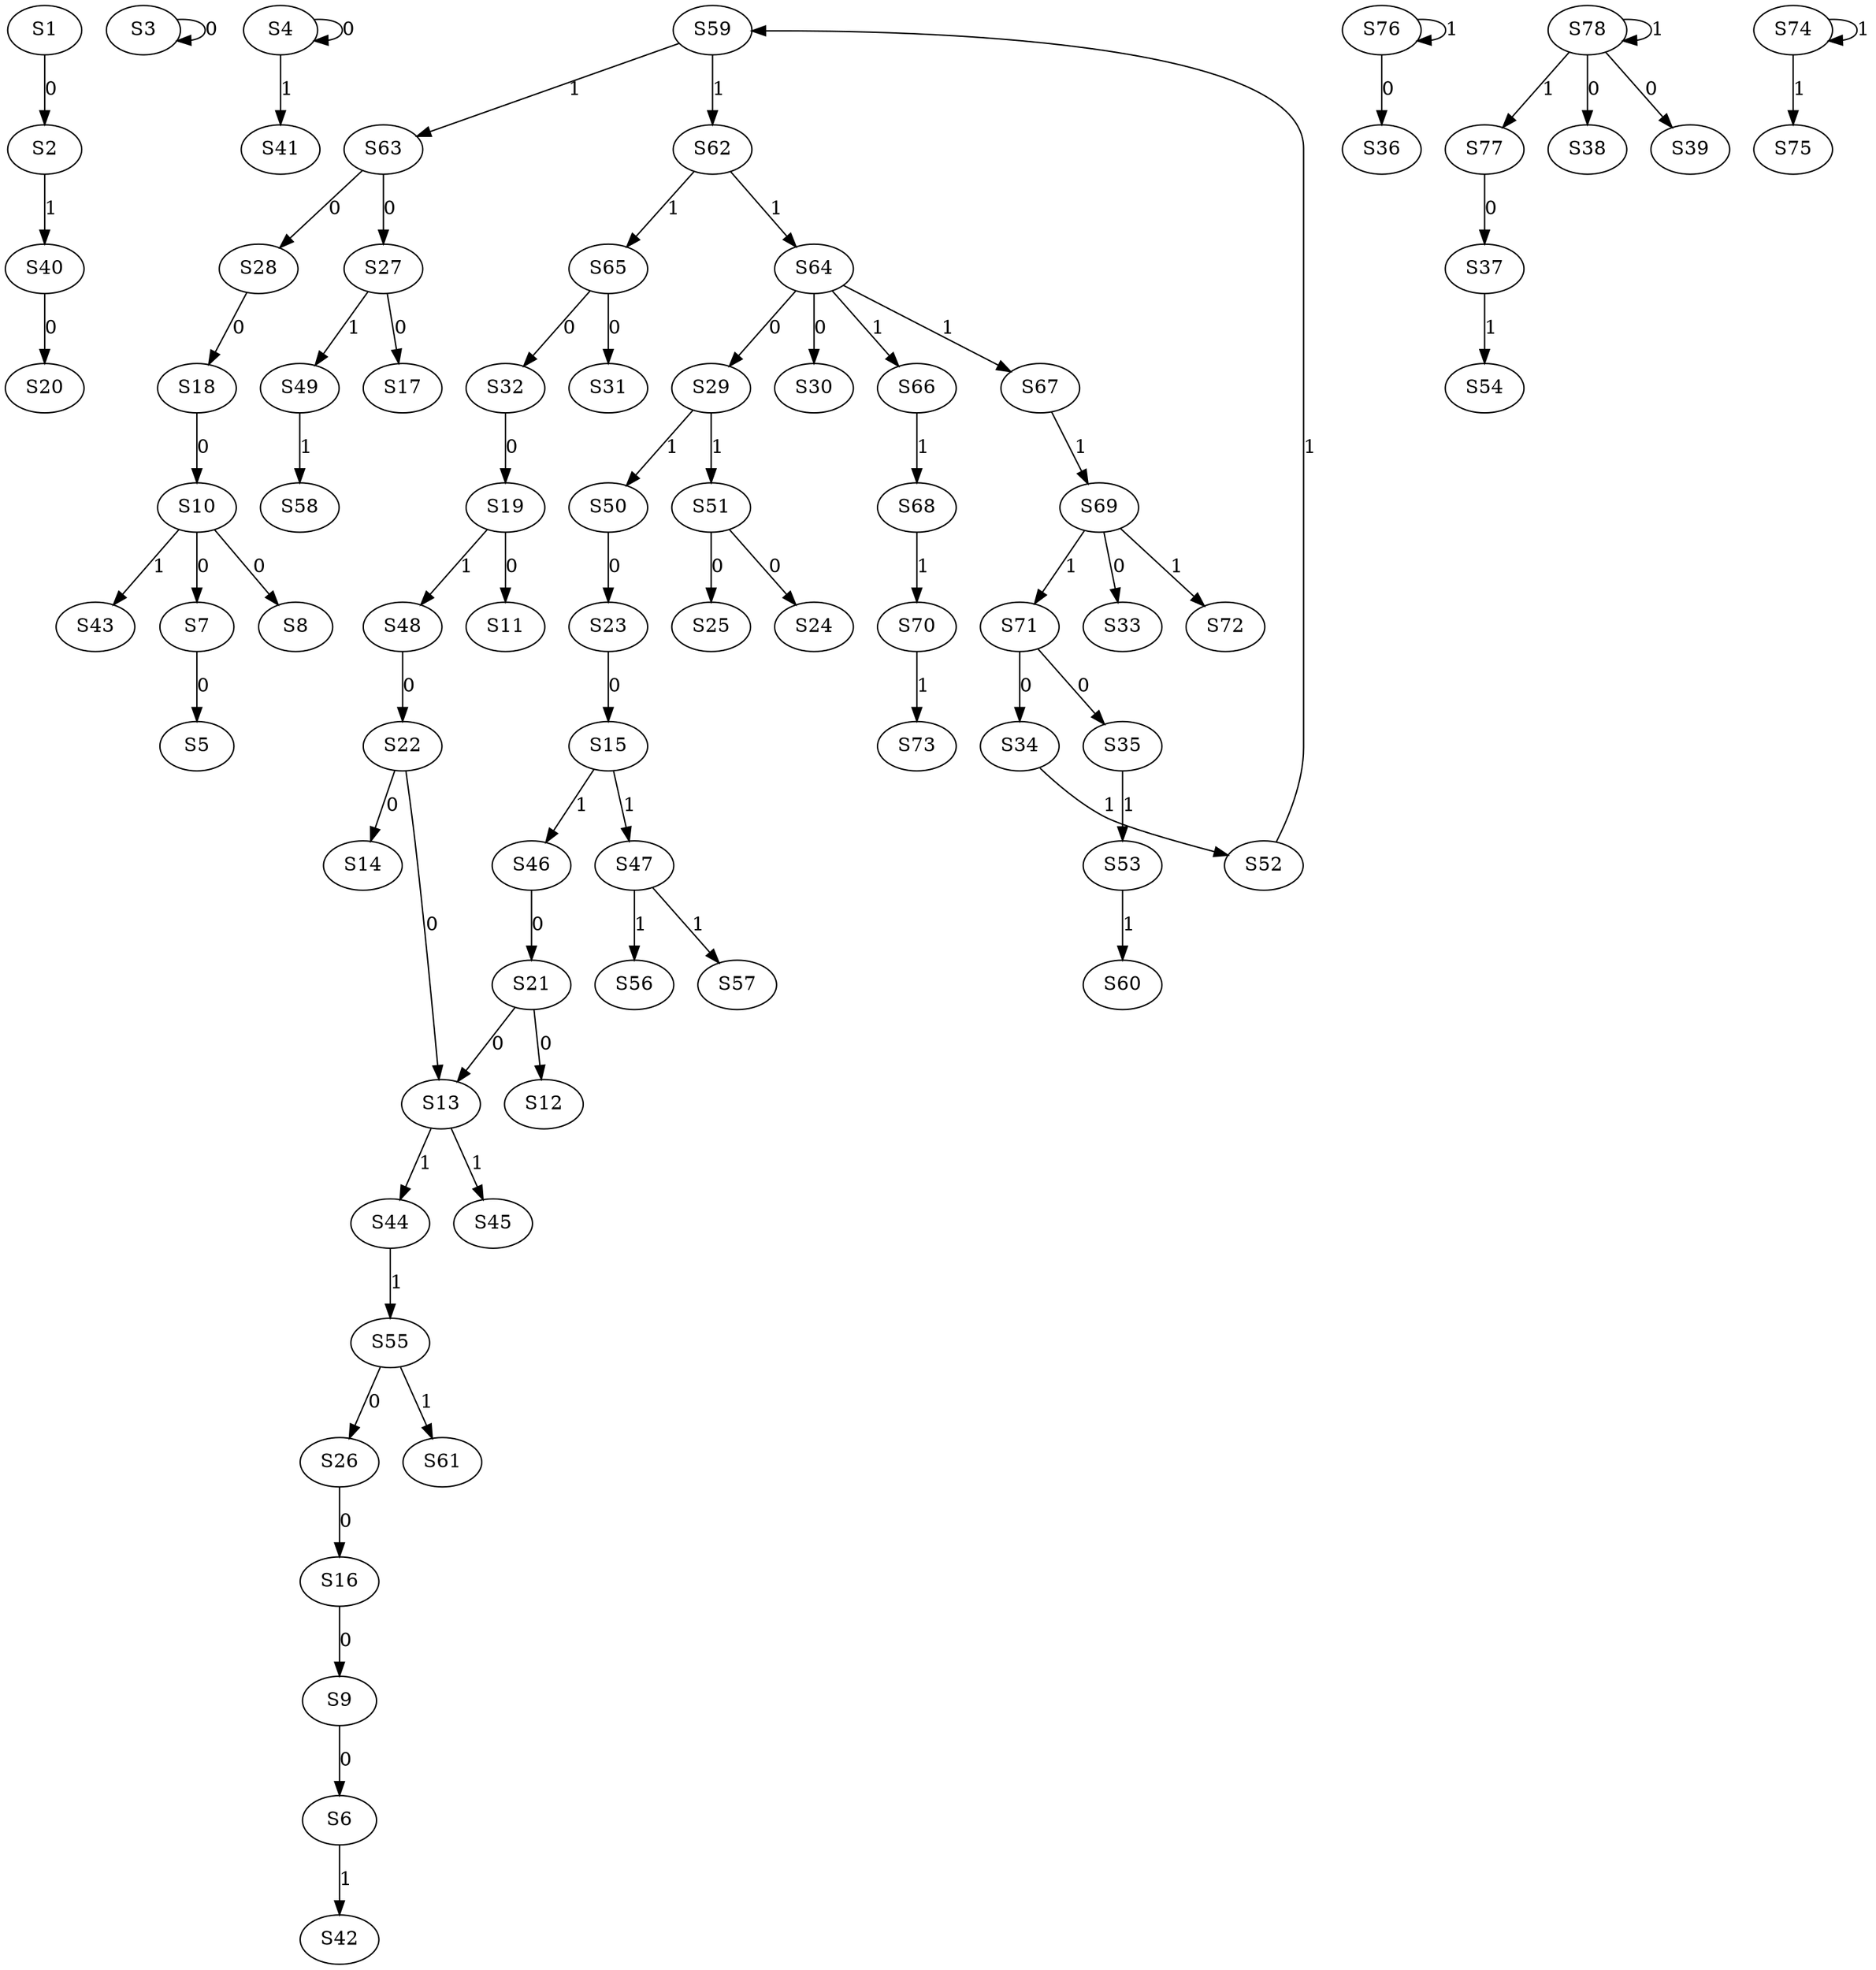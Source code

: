 strict digraph {
	S1 -> S2 [ label = 0 ];
	S3 -> S3 [ label = 0 ];
	S4 -> S4 [ label = 0 ];
	S7 -> S5 [ label = 0 ];
	S9 -> S6 [ label = 0 ];
	S10 -> S7 [ label = 0 ];
	S10 -> S8 [ label = 0 ];
	S16 -> S9 [ label = 0 ];
	S18 -> S10 [ label = 0 ];
	S19 -> S11 [ label = 0 ];
	S21 -> S12 [ label = 0 ];
	S21 -> S13 [ label = 0 ];
	S22 -> S14 [ label = 0 ];
	S23 -> S15 [ label = 0 ];
	S26 -> S16 [ label = 0 ];
	S27 -> S17 [ label = 0 ];
	S28 -> S18 [ label = 0 ];
	S32 -> S19 [ label = 0 ];
	S40 -> S20 [ label = 0 ];
	S46 -> S21 [ label = 0 ];
	S48 -> S22 [ label = 0 ];
	S50 -> S23 [ label = 0 ];
	S51 -> S24 [ label = 0 ];
	S51 -> S25 [ label = 0 ];
	S55 -> S26 [ label = 0 ];
	S63 -> S27 [ label = 0 ];
	S63 -> S28 [ label = 0 ];
	S64 -> S29 [ label = 0 ];
	S64 -> S30 [ label = 0 ];
	S65 -> S31 [ label = 0 ];
	S65 -> S32 [ label = 0 ];
	S69 -> S33 [ label = 0 ];
	S71 -> S34 [ label = 0 ];
	S71 -> S35 [ label = 0 ];
	S76 -> S36 [ label = 0 ];
	S77 -> S37 [ label = 0 ];
	S78 -> S38 [ label = 0 ];
	S78 -> S39 [ label = 0 ];
	S2 -> S40 [ label = 1 ];
	S4 -> S41 [ label = 1 ];
	S6 -> S42 [ label = 1 ];
	S10 -> S43 [ label = 1 ];
	S13 -> S44 [ label = 1 ];
	S13 -> S45 [ label = 1 ];
	S15 -> S46 [ label = 1 ];
	S15 -> S47 [ label = 1 ];
	S19 -> S48 [ label = 1 ];
	S27 -> S49 [ label = 1 ];
	S29 -> S50 [ label = 1 ];
	S29 -> S51 [ label = 1 ];
	S34 -> S52 [ label = 1 ];
	S35 -> S53 [ label = 1 ];
	S37 -> S54 [ label = 1 ];
	S44 -> S55 [ label = 1 ];
	S47 -> S56 [ label = 1 ];
	S47 -> S57 [ label = 1 ];
	S49 -> S58 [ label = 1 ];
	S52 -> S59 [ label = 1 ];
	S53 -> S60 [ label = 1 ];
	S55 -> S61 [ label = 1 ];
	S59 -> S62 [ label = 1 ];
	S59 -> S63 [ label = 1 ];
	S62 -> S64 [ label = 1 ];
	S62 -> S65 [ label = 1 ];
	S64 -> S66 [ label = 1 ];
	S64 -> S67 [ label = 1 ];
	S66 -> S68 [ label = 1 ];
	S67 -> S69 [ label = 1 ];
	S68 -> S70 [ label = 1 ];
	S69 -> S71 [ label = 1 ];
	S69 -> S72 [ label = 1 ];
	S70 -> S73 [ label = 1 ];
	S74 -> S74 [ label = 1 ];
	S74 -> S75 [ label = 1 ];
	S76 -> S76 [ label = 1 ];
	S78 -> S77 [ label = 1 ];
	S78 -> S78 [ label = 1 ];
	S22 -> S13 [ label = 0 ];
}
